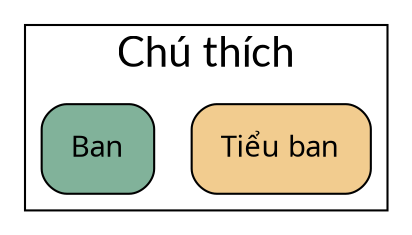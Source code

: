digraph {    
	subgraph clusterLegend { 
	rankdir="TB";
    label = "Chú thích";
	fontsize = 20
	fontname = Lato
	node [ style="filled, rounded" fontname="SVN-Avo" margin=0.2 ]
	"Ban"  [ shape="plaintext	" fillcolor="#81b29a" fontcolor="#000000" ]
	"Tiểu ban"  [ shape="plaintext	" fillcolor="#f2cc8f" fontcolor="#000000" ]
	"Ban" -> "Tiểu ban" [style=invis ]
	{rank=same; "Ban", "Tiểu ban" }
}}